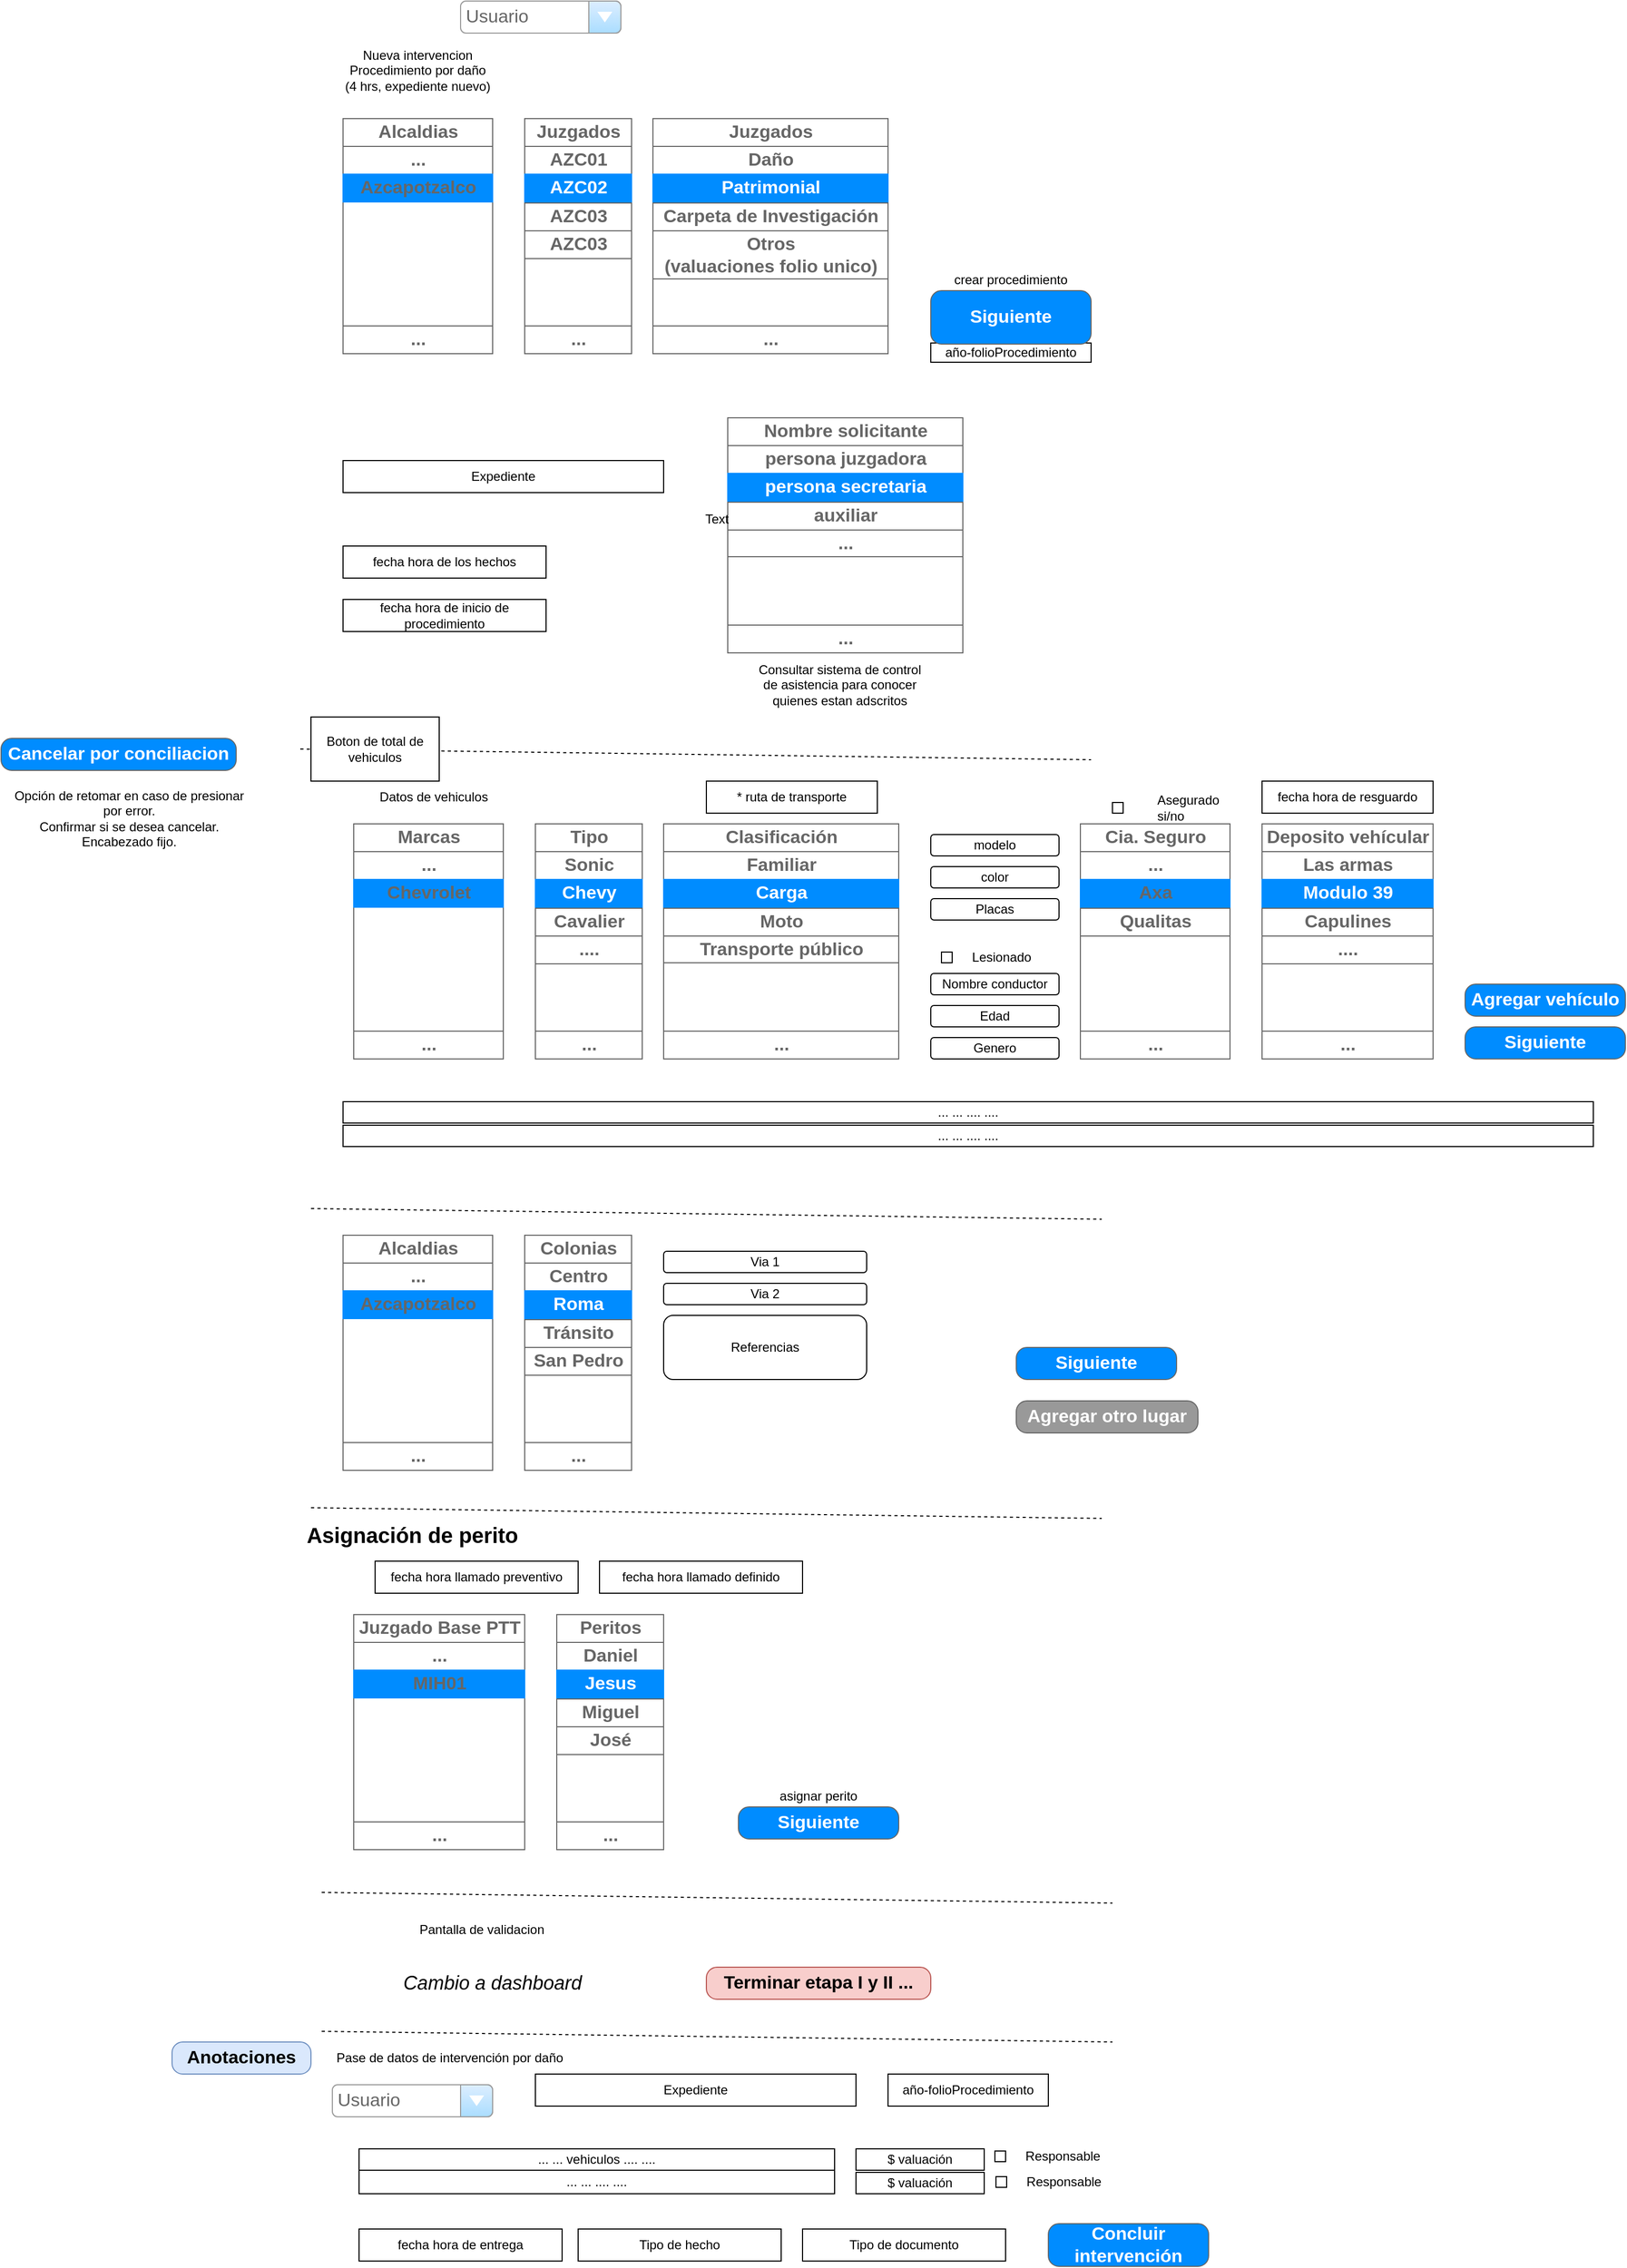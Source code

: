 <mxfile version="20.3.0" type="device"><diagram name="Daño 4hrs" id="03018318-947c-dd8e-b7a3-06fadd420f32"><mxGraphModel dx="1893" dy="545" grid="1" gridSize="10" guides="1" tooltips="1" connect="1" arrows="1" fold="1" page="1" pageScale="1" pageWidth="1100" pageHeight="850" background="#ffffff" math="0" shadow="0"><root><mxCell id="0"/><mxCell id="1" parent="0"/><mxCell id="S8PIinIPF8XZtl0z-fbL-1" value="Nueva intervencion&lt;br&gt;Procedimiento por daño&lt;br&gt;(4 hrs, expediente nuevo)" style="text;html=1;strokeColor=none;fillColor=none;align=center;verticalAlign=middle;whiteSpace=wrap;rounded=0;" parent="1" vertex="1"><mxGeometry x="40" y="40" width="180" height="70" as="geometry"/></mxCell><mxCell id="S8PIinIPF8XZtl0z-fbL-2" value="" style="strokeWidth=1;shadow=0;dashed=0;align=center;html=1;shape=mxgraph.mockup.containers.rrect;rSize=0;strokeColor=#666666;" parent="1" vertex="1"><mxGeometry x="60" y="120" width="140" height="220" as="geometry"/></mxCell><mxCell id="S8PIinIPF8XZtl0z-fbL-3" value="Alcaldias" style="strokeColor=inherit;fillColor=inherit;gradientColor=inherit;strokeWidth=1;shadow=0;dashed=0;align=center;html=1;shape=mxgraph.mockup.containers.rrect;rSize=0;fontSize=17;fontColor=#666666;fontStyle=1;resizeWidth=1;" parent="S8PIinIPF8XZtl0z-fbL-2" vertex="1"><mxGeometry width="140" height="26" relative="1" as="geometry"/></mxCell><mxCell id="S8PIinIPF8XZtl0z-fbL-4" value="..." style="strokeColor=inherit;fillColor=inherit;gradientColor=inherit;strokeWidth=1;shadow=0;dashed=0;align=center;html=1;shape=mxgraph.mockup.containers.rrect;rSize=0;fontSize=17;fontColor=#666666;fontStyle=1;resizeWidth=1;" parent="S8PIinIPF8XZtl0z-fbL-2" vertex="1"><mxGeometry width="140" height="26" relative="1" as="geometry"><mxPoint y="26" as="offset"/></mxGeometry></mxCell><mxCell id="S8PIinIPF8XZtl0z-fbL-5" value="&lt;span style=&quot;color: rgb(102, 102, 102);&quot;&gt;Azcapotzalco&lt;/span&gt;" style="strokeWidth=1;shadow=0;dashed=0;align=center;html=1;shape=mxgraph.mockup.containers.rrect;rSize=0;fontSize=17;fontColor=#ffffff;fontStyle=1;fillColor=#008cff;strokeColor=#008cff;resizeWidth=1;" parent="S8PIinIPF8XZtl0z-fbL-2" vertex="1"><mxGeometry width="140" height="26" relative="1" as="geometry"><mxPoint y="52" as="offset"/></mxGeometry></mxCell><mxCell id="S8PIinIPF8XZtl0z-fbL-6" value="..." style="strokeColor=inherit;fillColor=inherit;gradientColor=inherit;strokeWidth=1;shadow=0;dashed=0;align=center;html=1;shape=mxgraph.mockup.containers.rrect;rSize=0;fontSize=17;fontColor=#666666;fontStyle=1;resizeWidth=1;" parent="S8PIinIPF8XZtl0z-fbL-2" vertex="1"><mxGeometry y="1" width="140" height="26" relative="1" as="geometry"><mxPoint y="-26" as="offset"/></mxGeometry></mxCell><mxCell id="S8PIinIPF8XZtl0z-fbL-7" value="" style="strokeWidth=1;shadow=0;dashed=0;align=center;html=1;shape=mxgraph.mockup.containers.rrect;rSize=0;strokeColor=#666666;" parent="1" vertex="1"><mxGeometry x="230" y="120" width="100" height="220" as="geometry"/></mxCell><mxCell id="S8PIinIPF8XZtl0z-fbL-8" value="Juzgados" style="strokeColor=inherit;fillColor=inherit;gradientColor=inherit;strokeWidth=1;shadow=0;dashed=0;align=center;html=1;shape=mxgraph.mockup.containers.rrect;rSize=0;fontSize=17;fontColor=#666666;fontStyle=1;resizeWidth=1;" parent="S8PIinIPF8XZtl0z-fbL-7" vertex="1"><mxGeometry width="100" height="26" relative="1" as="geometry"/></mxCell><mxCell id="S8PIinIPF8XZtl0z-fbL-9" value="AZC01" style="strokeColor=inherit;fillColor=inherit;gradientColor=inherit;strokeWidth=1;shadow=0;dashed=0;align=center;html=1;shape=mxgraph.mockup.containers.rrect;rSize=0;fontSize=17;fontColor=#666666;fontStyle=1;resizeWidth=1;" parent="S8PIinIPF8XZtl0z-fbL-7" vertex="1"><mxGeometry width="100" height="26" relative="1" as="geometry"><mxPoint y="26" as="offset"/></mxGeometry></mxCell><mxCell id="S8PIinIPF8XZtl0z-fbL-10" value="AZC02" style="strokeWidth=1;shadow=0;dashed=0;align=center;html=1;shape=mxgraph.mockup.containers.rrect;rSize=0;fontSize=17;fontColor=#ffffff;fontStyle=1;fillColor=#008cff;strokeColor=#008cff;resizeWidth=1;" parent="S8PIinIPF8XZtl0z-fbL-7" vertex="1"><mxGeometry width="100" height="26" relative="1" as="geometry"><mxPoint y="52" as="offset"/></mxGeometry></mxCell><mxCell id="S8PIinIPF8XZtl0z-fbL-11" value="..." style="strokeColor=inherit;fillColor=inherit;gradientColor=inherit;strokeWidth=1;shadow=0;dashed=0;align=center;html=1;shape=mxgraph.mockup.containers.rrect;rSize=0;fontSize=17;fontColor=#666666;fontStyle=1;resizeWidth=1;" parent="S8PIinIPF8XZtl0z-fbL-7" vertex="1"><mxGeometry y="1" width="100" height="26" relative="1" as="geometry"><mxPoint y="-26" as="offset"/></mxGeometry></mxCell><mxCell id="S8PIinIPF8XZtl0z-fbL-12" value="AZC03" style="strokeColor=inherit;fillColor=inherit;gradientColor=inherit;strokeWidth=1;shadow=0;dashed=0;align=center;html=1;shape=mxgraph.mockup.containers.rrect;rSize=0;fontSize=17;fontColor=#666666;fontStyle=1;resizeWidth=1;" parent="S8PIinIPF8XZtl0z-fbL-7" vertex="1"><mxGeometry y="79" width="100" height="26" as="geometry"/></mxCell><mxCell id="S8PIinIPF8XZtl0z-fbL-13" value="AZC03" style="strokeColor=inherit;fillColor=inherit;gradientColor=inherit;strokeWidth=1;shadow=0;dashed=0;align=center;html=1;shape=mxgraph.mockup.containers.rrect;rSize=0;fontSize=17;fontColor=#666666;fontStyle=1;resizeWidth=1;" parent="S8PIinIPF8XZtl0z-fbL-7" vertex="1"><mxGeometry y="105" width="100" height="26" as="geometry"/></mxCell><mxCell id="S8PIinIPF8XZtl0z-fbL-14" value="" style="strokeWidth=1;shadow=0;dashed=0;align=center;html=1;shape=mxgraph.mockup.containers.rrect;rSize=0;strokeColor=#666666;" parent="1" vertex="1"><mxGeometry x="350" y="120" width="220" height="220" as="geometry"/></mxCell><mxCell id="S8PIinIPF8XZtl0z-fbL-15" value="Juzgados" style="strokeColor=inherit;fillColor=inherit;gradientColor=inherit;strokeWidth=1;shadow=0;dashed=0;align=center;html=1;shape=mxgraph.mockup.containers.rrect;rSize=0;fontSize=17;fontColor=#666666;fontStyle=1;resizeWidth=1;" parent="S8PIinIPF8XZtl0z-fbL-14" vertex="1"><mxGeometry width="220.0" height="26" relative="1" as="geometry"/></mxCell><mxCell id="S8PIinIPF8XZtl0z-fbL-16" value="Daño" style="strokeColor=inherit;fillColor=inherit;gradientColor=inherit;strokeWidth=1;shadow=0;dashed=0;align=center;html=1;shape=mxgraph.mockup.containers.rrect;rSize=0;fontSize=17;fontColor=#666666;fontStyle=1;resizeWidth=1;" parent="S8PIinIPF8XZtl0z-fbL-14" vertex="1"><mxGeometry width="220.0" height="26" relative="1" as="geometry"><mxPoint y="26" as="offset"/></mxGeometry></mxCell><mxCell id="S8PIinIPF8XZtl0z-fbL-17" value="Patrimonial" style="strokeWidth=1;shadow=0;dashed=0;align=center;html=1;shape=mxgraph.mockup.containers.rrect;rSize=0;fontSize=17;fontColor=#ffffff;fontStyle=1;fillColor=#008cff;strokeColor=#008cff;resizeWidth=1;" parent="S8PIinIPF8XZtl0z-fbL-14" vertex="1"><mxGeometry width="220.0" height="26" relative="1" as="geometry"><mxPoint y="52" as="offset"/></mxGeometry></mxCell><mxCell id="S8PIinIPF8XZtl0z-fbL-18" value="..." style="strokeColor=inherit;fillColor=inherit;gradientColor=inherit;strokeWidth=1;shadow=0;dashed=0;align=center;html=1;shape=mxgraph.mockup.containers.rrect;rSize=0;fontSize=17;fontColor=#666666;fontStyle=1;resizeWidth=1;" parent="S8PIinIPF8XZtl0z-fbL-14" vertex="1"><mxGeometry y="1" width="220.0" height="26" relative="1" as="geometry"><mxPoint y="-26" as="offset"/></mxGeometry></mxCell><mxCell id="S8PIinIPF8XZtl0z-fbL-19" value="Carpeta de Investigación" style="strokeColor=inherit;fillColor=inherit;gradientColor=inherit;strokeWidth=1;shadow=0;dashed=0;align=center;html=1;shape=mxgraph.mockup.containers.rrect;rSize=0;fontSize=17;fontColor=#666666;fontStyle=1;resizeWidth=1;" parent="S8PIinIPF8XZtl0z-fbL-14" vertex="1"><mxGeometry y="79" width="220.0" height="26" as="geometry"/></mxCell><mxCell id="S8PIinIPF8XZtl0z-fbL-20" value="Otros &lt;br&gt;(valuaciones folio unico)" style="strokeColor=inherit;fillColor=inherit;gradientColor=inherit;strokeWidth=1;shadow=0;dashed=0;align=center;html=1;shape=mxgraph.mockup.containers.rrect;rSize=0;fontSize=17;fontColor=#666666;fontStyle=1;resizeWidth=1;" parent="S8PIinIPF8XZtl0z-fbL-14" vertex="1"><mxGeometry y="105" width="220" height="45" as="geometry"/></mxCell><mxCell id="S8PIinIPF8XZtl0z-fbL-23" value="Usuario" style="strokeWidth=1;shadow=0;dashed=0;align=center;html=1;shape=mxgraph.mockup.forms.comboBox;strokeColor=#999999;fillColor=#ddeeff;align=left;fillColor2=#aaddff;mainText=;fontColor=#666666;fontSize=17;spacingLeft=3;" parent="1" vertex="1"><mxGeometry x="170" y="10" width="150" height="30" as="geometry"/></mxCell><mxCell id="S8PIinIPF8XZtl0z-fbL-25" value="año-folioProcedimiento" style="rounded=0;whiteSpace=wrap;html=1;" parent="1" vertex="1"><mxGeometry x="610" y="330" width="150" height="18" as="geometry"/></mxCell><mxCell id="S8PIinIPF8XZtl0z-fbL-26" value="Expediente" style="rounded=0;whiteSpace=wrap;html=1;" parent="1" vertex="1"><mxGeometry x="60" y="440" width="300" height="30" as="geometry"/></mxCell><mxCell id="S8PIinIPF8XZtl0z-fbL-28" value="" style="strokeWidth=1;shadow=0;dashed=0;align=center;html=1;shape=mxgraph.mockup.containers.rrect;rSize=0;strokeColor=#666666;" parent="1" vertex="1"><mxGeometry x="420" y="400" width="220" height="220" as="geometry"/></mxCell><mxCell id="S8PIinIPF8XZtl0z-fbL-29" value="Nombre solicitante" style="strokeColor=inherit;fillColor=inherit;gradientColor=inherit;strokeWidth=1;shadow=0;dashed=0;align=center;html=1;shape=mxgraph.mockup.containers.rrect;rSize=0;fontSize=17;fontColor=#666666;fontStyle=1;resizeWidth=1;" parent="S8PIinIPF8XZtl0z-fbL-28" vertex="1"><mxGeometry width="220.0" height="26" relative="1" as="geometry"/></mxCell><mxCell id="S8PIinIPF8XZtl0z-fbL-30" value="persona juzgadora" style="strokeColor=inherit;fillColor=inherit;gradientColor=inherit;strokeWidth=1;shadow=0;dashed=0;align=center;html=1;shape=mxgraph.mockup.containers.rrect;rSize=0;fontSize=17;fontColor=#666666;fontStyle=1;resizeWidth=1;" parent="S8PIinIPF8XZtl0z-fbL-28" vertex="1"><mxGeometry width="220.0" height="26" relative="1" as="geometry"><mxPoint y="26" as="offset"/></mxGeometry></mxCell><mxCell id="S8PIinIPF8XZtl0z-fbL-31" value="persona secretaria" style="strokeWidth=1;shadow=0;dashed=0;align=center;html=1;shape=mxgraph.mockup.containers.rrect;rSize=0;fontSize=17;fontColor=#ffffff;fontStyle=1;fillColor=#008cff;strokeColor=#008cff;resizeWidth=1;" parent="S8PIinIPF8XZtl0z-fbL-28" vertex="1"><mxGeometry width="220.0" height="26" relative="1" as="geometry"><mxPoint y="52" as="offset"/></mxGeometry></mxCell><mxCell id="S8PIinIPF8XZtl0z-fbL-32" value="..." style="strokeColor=inherit;fillColor=inherit;gradientColor=inherit;strokeWidth=1;shadow=0;dashed=0;align=center;html=1;shape=mxgraph.mockup.containers.rrect;rSize=0;fontSize=17;fontColor=#666666;fontStyle=1;resizeWidth=1;" parent="S8PIinIPF8XZtl0z-fbL-28" vertex="1"><mxGeometry y="1" width="220.0" height="26" relative="1" as="geometry"><mxPoint y="-26" as="offset"/></mxGeometry></mxCell><mxCell id="S8PIinIPF8XZtl0z-fbL-33" value="auxiliar" style="strokeColor=inherit;fillColor=inherit;gradientColor=inherit;strokeWidth=1;shadow=0;dashed=0;align=center;html=1;shape=mxgraph.mockup.containers.rrect;rSize=0;fontSize=17;fontColor=#666666;fontStyle=1;resizeWidth=1;" parent="S8PIinIPF8XZtl0z-fbL-28" vertex="1"><mxGeometry y="79" width="220.0" height="26" as="geometry"/></mxCell><mxCell id="S8PIinIPF8XZtl0z-fbL-34" value="..." style="strokeColor=inherit;fillColor=inherit;gradientColor=inherit;strokeWidth=1;shadow=0;dashed=0;align=center;html=1;shape=mxgraph.mockup.containers.rrect;rSize=0;fontSize=17;fontColor=#666666;fontStyle=1;resizeWidth=1;" parent="S8PIinIPF8XZtl0z-fbL-28" vertex="1"><mxGeometry y="105" width="220" height="25" as="geometry"/></mxCell><mxCell id="S8PIinIPF8XZtl0z-fbL-35" value="Consultar sistema de control de asistencia para conocer quienes estan adscritos" style="text;html=1;strokeColor=none;fillColor=none;align=center;verticalAlign=middle;whiteSpace=wrap;rounded=0;" parent="1" vertex="1"><mxGeometry x="440" y="630" width="170" height="40" as="geometry"/></mxCell><mxCell id="S8PIinIPF8XZtl0z-fbL-36" value="fecha hora de los hechos" style="rounded=0;whiteSpace=wrap;html=1;" parent="1" vertex="1"><mxGeometry x="60" y="520" width="190" height="30" as="geometry"/></mxCell><mxCell id="S8PIinIPF8XZtl0z-fbL-37" value="fecha hora de inicio de procedimiento" style="rounded=0;whiteSpace=wrap;html=1;" parent="1" vertex="1"><mxGeometry x="60" y="570" width="190" height="30" as="geometry"/></mxCell><mxCell id="S8PIinIPF8XZtl0z-fbL-38" value="" style="endArrow=none;dashed=1;html=1;rounded=0;" parent="1" edge="1"><mxGeometry width="50" height="50" relative="1" as="geometry"><mxPoint x="20" y="710" as="sourcePoint"/><mxPoint x="760" y="720" as="targetPoint"/></mxGeometry></mxCell><mxCell id="S8PIinIPF8XZtl0z-fbL-39" value="Text" style="text;html=1;strokeColor=none;fillColor=none;align=center;verticalAlign=middle;whiteSpace=wrap;rounded=0;" parent="1" vertex="1"><mxGeometry x="380" y="480" width="60" height="30" as="geometry"/></mxCell><mxCell id="S8PIinIPF8XZtl0z-fbL-40" value="crear procedimiento" style="text;html=1;strokeColor=none;fillColor=none;align=center;verticalAlign=middle;whiteSpace=wrap;rounded=0;" parent="1" vertex="1"><mxGeometry x="610" y="260" width="150" height="21" as="geometry"/></mxCell><mxCell id="S8PIinIPF8XZtl0z-fbL-41" value="Datos de vehiculos" style="text;html=1;strokeColor=none;fillColor=none;align=center;verticalAlign=middle;whiteSpace=wrap;rounded=0;" parent="1" vertex="1"><mxGeometry x="40" y="740" width="210" height="30" as="geometry"/></mxCell><mxCell id="S8PIinIPF8XZtl0z-fbL-42" value="" style="strokeWidth=1;shadow=0;dashed=0;align=center;html=1;shape=mxgraph.mockup.containers.rrect;rSize=0;strokeColor=#666666;" parent="1" vertex="1"><mxGeometry x="70" y="780" width="140" height="220" as="geometry"/></mxCell><mxCell id="S8PIinIPF8XZtl0z-fbL-43" value="Marcas" style="strokeColor=inherit;fillColor=inherit;gradientColor=inherit;strokeWidth=1;shadow=0;dashed=0;align=center;html=1;shape=mxgraph.mockup.containers.rrect;rSize=0;fontSize=17;fontColor=#666666;fontStyle=1;resizeWidth=1;" parent="S8PIinIPF8XZtl0z-fbL-42" vertex="1"><mxGeometry width="140" height="26" relative="1" as="geometry"/></mxCell><mxCell id="S8PIinIPF8XZtl0z-fbL-44" value="..." style="strokeColor=inherit;fillColor=inherit;gradientColor=inherit;strokeWidth=1;shadow=0;dashed=0;align=center;html=1;shape=mxgraph.mockup.containers.rrect;rSize=0;fontSize=17;fontColor=#666666;fontStyle=1;resizeWidth=1;" parent="S8PIinIPF8XZtl0z-fbL-42" vertex="1"><mxGeometry width="140" height="26" relative="1" as="geometry"><mxPoint y="26" as="offset"/></mxGeometry></mxCell><mxCell id="S8PIinIPF8XZtl0z-fbL-45" value="&lt;span style=&quot;color: rgb(102, 102, 102);&quot;&gt;Chevrolet&lt;/span&gt;" style="strokeWidth=1;shadow=0;dashed=0;align=center;html=1;shape=mxgraph.mockup.containers.rrect;rSize=0;fontSize=17;fontColor=#ffffff;fontStyle=1;fillColor=#008cff;strokeColor=#008cff;resizeWidth=1;" parent="S8PIinIPF8XZtl0z-fbL-42" vertex="1"><mxGeometry width="140" height="26" relative="1" as="geometry"><mxPoint y="52" as="offset"/></mxGeometry></mxCell><mxCell id="S8PIinIPF8XZtl0z-fbL-46" value="..." style="strokeColor=inherit;fillColor=inherit;gradientColor=inherit;strokeWidth=1;shadow=0;dashed=0;align=center;html=1;shape=mxgraph.mockup.containers.rrect;rSize=0;fontSize=17;fontColor=#666666;fontStyle=1;resizeWidth=1;" parent="S8PIinIPF8XZtl0z-fbL-42" vertex="1"><mxGeometry y="1" width="140" height="26" relative="1" as="geometry"><mxPoint y="-26" as="offset"/></mxGeometry></mxCell><mxCell id="S8PIinIPF8XZtl0z-fbL-47" value="" style="strokeWidth=1;shadow=0;dashed=0;align=center;html=1;shape=mxgraph.mockup.containers.rrect;rSize=0;strokeColor=#666666;" parent="1" vertex="1"><mxGeometry x="240" y="780" width="100" height="220" as="geometry"/></mxCell><mxCell id="S8PIinIPF8XZtl0z-fbL-48" value="Tipo" style="strokeColor=inherit;fillColor=inherit;gradientColor=inherit;strokeWidth=1;shadow=0;dashed=0;align=center;html=1;shape=mxgraph.mockup.containers.rrect;rSize=0;fontSize=17;fontColor=#666666;fontStyle=1;resizeWidth=1;" parent="S8PIinIPF8XZtl0z-fbL-47" vertex="1"><mxGeometry width="100" height="26" relative="1" as="geometry"/></mxCell><mxCell id="S8PIinIPF8XZtl0z-fbL-49" value="Sonic" style="strokeColor=inherit;fillColor=inherit;gradientColor=inherit;strokeWidth=1;shadow=0;dashed=0;align=center;html=1;shape=mxgraph.mockup.containers.rrect;rSize=0;fontSize=17;fontColor=#666666;fontStyle=1;resizeWidth=1;" parent="S8PIinIPF8XZtl0z-fbL-47" vertex="1"><mxGeometry width="100" height="26" relative="1" as="geometry"><mxPoint y="26" as="offset"/></mxGeometry></mxCell><mxCell id="S8PIinIPF8XZtl0z-fbL-50" value="Chevy" style="strokeWidth=1;shadow=0;dashed=0;align=center;html=1;shape=mxgraph.mockup.containers.rrect;rSize=0;fontSize=17;fontColor=#ffffff;fontStyle=1;fillColor=#008cff;strokeColor=#008cff;resizeWidth=1;" parent="S8PIinIPF8XZtl0z-fbL-47" vertex="1"><mxGeometry width="100" height="26" relative="1" as="geometry"><mxPoint y="52" as="offset"/></mxGeometry></mxCell><mxCell id="S8PIinIPF8XZtl0z-fbL-51" value="..." style="strokeColor=inherit;fillColor=inherit;gradientColor=inherit;strokeWidth=1;shadow=0;dashed=0;align=center;html=1;shape=mxgraph.mockup.containers.rrect;rSize=0;fontSize=17;fontColor=#666666;fontStyle=1;resizeWidth=1;" parent="S8PIinIPF8XZtl0z-fbL-47" vertex="1"><mxGeometry y="1" width="100" height="26" relative="1" as="geometry"><mxPoint y="-26" as="offset"/></mxGeometry></mxCell><mxCell id="S8PIinIPF8XZtl0z-fbL-52" value="Cavalier" style="strokeColor=inherit;fillColor=inherit;gradientColor=inherit;strokeWidth=1;shadow=0;dashed=0;align=center;html=1;shape=mxgraph.mockup.containers.rrect;rSize=0;fontSize=17;fontColor=#666666;fontStyle=1;resizeWidth=1;" parent="S8PIinIPF8XZtl0z-fbL-47" vertex="1"><mxGeometry y="79" width="100" height="26" as="geometry"/></mxCell><mxCell id="S8PIinIPF8XZtl0z-fbL-53" value="...." style="strokeColor=inherit;fillColor=inherit;gradientColor=inherit;strokeWidth=1;shadow=0;dashed=0;align=center;html=1;shape=mxgraph.mockup.containers.rrect;rSize=0;fontSize=17;fontColor=#666666;fontStyle=1;resizeWidth=1;" parent="S8PIinIPF8XZtl0z-fbL-47" vertex="1"><mxGeometry y="105" width="100" height="26" as="geometry"/></mxCell><mxCell id="S8PIinIPF8XZtl0z-fbL-54" value="" style="strokeWidth=1;shadow=0;dashed=0;align=center;html=1;shape=mxgraph.mockup.containers.rrect;rSize=0;strokeColor=#666666;" parent="1" vertex="1"><mxGeometry x="360" y="780" width="220" height="220" as="geometry"/></mxCell><mxCell id="S8PIinIPF8XZtl0z-fbL-55" value="Clasificación" style="strokeColor=inherit;fillColor=inherit;gradientColor=inherit;strokeWidth=1;shadow=0;dashed=0;align=center;html=1;shape=mxgraph.mockup.containers.rrect;rSize=0;fontSize=17;fontColor=#666666;fontStyle=1;resizeWidth=1;" parent="S8PIinIPF8XZtl0z-fbL-54" vertex="1"><mxGeometry width="220.0" height="26" relative="1" as="geometry"/></mxCell><mxCell id="S8PIinIPF8XZtl0z-fbL-56" value="Familiar" style="strokeColor=inherit;fillColor=inherit;gradientColor=inherit;strokeWidth=1;shadow=0;dashed=0;align=center;html=1;shape=mxgraph.mockup.containers.rrect;rSize=0;fontSize=17;fontColor=#666666;fontStyle=1;resizeWidth=1;" parent="S8PIinIPF8XZtl0z-fbL-54" vertex="1"><mxGeometry width="220.0" height="26" relative="1" as="geometry"><mxPoint y="26" as="offset"/></mxGeometry></mxCell><mxCell id="S8PIinIPF8XZtl0z-fbL-57" value="Carga" style="strokeWidth=1;shadow=0;dashed=0;align=center;html=1;shape=mxgraph.mockup.containers.rrect;rSize=0;fontSize=17;fontColor=#ffffff;fontStyle=1;fillColor=#008cff;strokeColor=#008cff;resizeWidth=1;" parent="S8PIinIPF8XZtl0z-fbL-54" vertex="1"><mxGeometry width="220.0" height="26" relative="1" as="geometry"><mxPoint y="52" as="offset"/></mxGeometry></mxCell><mxCell id="S8PIinIPF8XZtl0z-fbL-58" value="..." style="strokeColor=inherit;fillColor=inherit;gradientColor=inherit;strokeWidth=1;shadow=0;dashed=0;align=center;html=1;shape=mxgraph.mockup.containers.rrect;rSize=0;fontSize=17;fontColor=#666666;fontStyle=1;resizeWidth=1;" parent="S8PIinIPF8XZtl0z-fbL-54" vertex="1"><mxGeometry y="1" width="220.0" height="26" relative="1" as="geometry"><mxPoint y="-26" as="offset"/></mxGeometry></mxCell><mxCell id="S8PIinIPF8XZtl0z-fbL-59" value="Moto" style="strokeColor=inherit;fillColor=inherit;gradientColor=inherit;strokeWidth=1;shadow=0;dashed=0;align=center;html=1;shape=mxgraph.mockup.containers.rrect;rSize=0;fontSize=17;fontColor=#666666;fontStyle=1;resizeWidth=1;" parent="S8PIinIPF8XZtl0z-fbL-54" vertex="1"><mxGeometry y="79" width="220.0" height="26" as="geometry"/></mxCell><mxCell id="S8PIinIPF8XZtl0z-fbL-60" value="Transporte público" style="strokeColor=inherit;fillColor=inherit;gradientColor=inherit;strokeWidth=1;shadow=0;dashed=0;align=center;html=1;shape=mxgraph.mockup.containers.rrect;rSize=0;fontSize=17;fontColor=#666666;fontStyle=1;resizeWidth=1;" parent="S8PIinIPF8XZtl0z-fbL-54" vertex="1"><mxGeometry y="105" width="220" height="25" as="geometry"/></mxCell><mxCell id="S8PIinIPF8XZtl0z-fbL-61" value="... ... .... ...." style="rounded=0;whiteSpace=wrap;html=1;" parent="1" vertex="1"><mxGeometry x="60" y="1040" width="1170" height="20" as="geometry"/></mxCell><mxCell id="S8PIinIPF8XZtl0z-fbL-62" value="... ... .... ...." style="rounded=0;whiteSpace=wrap;html=1;" parent="1" vertex="1"><mxGeometry x="60" y="1062" width="1170" height="20" as="geometry"/></mxCell><mxCell id="S8PIinIPF8XZtl0z-fbL-63" value="Siguiente" style="strokeWidth=1;shadow=0;dashed=0;align=center;html=1;shape=mxgraph.mockup.buttons.button;strokeColor=#666666;fontColor=#ffffff;mainText=;buttonStyle=round;fontSize=17;fontStyle=1;fillColor=#008cff;whiteSpace=wrap;" parent="1" vertex="1"><mxGeometry x="610" y="281" width="150" height="50" as="geometry"/></mxCell><mxCell id="S8PIinIPF8XZtl0z-fbL-64" value="Siguiente" style="strokeWidth=1;shadow=0;dashed=0;align=center;html=1;shape=mxgraph.mockup.buttons.button;strokeColor=#666666;fontColor=#ffffff;mainText=;buttonStyle=round;fontSize=17;fontStyle=1;fillColor=#008cff;whiteSpace=wrap;" parent="1" vertex="1"><mxGeometry x="1110" y="970" width="150" height="30" as="geometry"/></mxCell><mxCell id="S8PIinIPF8XZtl0z-fbL-66" value="Boton de total de vehiculos" style="rounded=0;whiteSpace=wrap;html=1;" parent="1" vertex="1"><mxGeometry x="30" y="680" width="120" height="60" as="geometry"/></mxCell><mxCell id="S8PIinIPF8XZtl0z-fbL-67" value="Agregar vehículo" style="strokeWidth=1;shadow=0;dashed=0;align=center;html=1;shape=mxgraph.mockup.buttons.button;strokeColor=#666666;fontColor=#ffffff;mainText=;buttonStyle=round;fontSize=17;fontStyle=1;fillColor=#008cff;whiteSpace=wrap;" parent="1" vertex="1"><mxGeometry x="1110" y="930" width="150" height="30" as="geometry"/></mxCell><mxCell id="S8PIinIPF8XZtl0z-fbL-68" value="modelo" style="rounded=1;whiteSpace=wrap;html=1;" parent="1" vertex="1"><mxGeometry x="610" y="790" width="120" height="20" as="geometry"/></mxCell><mxCell id="S8PIinIPF8XZtl0z-fbL-69" value="color" style="rounded=1;whiteSpace=wrap;html=1;" parent="1" vertex="1"><mxGeometry x="610" y="820" width="120" height="20" as="geometry"/></mxCell><mxCell id="S8PIinIPF8XZtl0z-fbL-70" value="Placas" style="rounded=1;whiteSpace=wrap;html=1;" parent="1" vertex="1"><mxGeometry x="610" y="850" width="120" height="20" as="geometry"/></mxCell><mxCell id="S8PIinIPF8XZtl0z-fbL-71" value="Nombre conductor" style="rounded=1;whiteSpace=wrap;html=1;" parent="1" vertex="1"><mxGeometry x="610" y="920" width="120" height="20" as="geometry"/></mxCell><mxCell id="S8PIinIPF8XZtl0z-fbL-72" value="Edad" style="rounded=1;whiteSpace=wrap;html=1;" parent="1" vertex="1"><mxGeometry x="610" y="950" width="120" height="20" as="geometry"/></mxCell><mxCell id="S8PIinIPF8XZtl0z-fbL-73" value="Genero" style="rounded=1;whiteSpace=wrap;html=1;" parent="1" vertex="1"><mxGeometry x="610" y="980" width="120" height="20" as="geometry"/></mxCell><mxCell id="S8PIinIPF8XZtl0z-fbL-74" value="" style="strokeWidth=1;shadow=0;dashed=0;align=center;html=1;shape=mxgraph.mockup.containers.rrect;rSize=0;strokeColor=#666666;" parent="1" vertex="1"><mxGeometry x="750" y="780" width="140" height="220" as="geometry"/></mxCell><mxCell id="S8PIinIPF8XZtl0z-fbL-75" value="Cia. Seguro" style="strokeColor=inherit;fillColor=inherit;gradientColor=inherit;strokeWidth=1;shadow=0;dashed=0;align=center;html=1;shape=mxgraph.mockup.containers.rrect;rSize=0;fontSize=17;fontColor=#666666;fontStyle=1;resizeWidth=1;" parent="S8PIinIPF8XZtl0z-fbL-74" vertex="1"><mxGeometry width="140" height="26" relative="1" as="geometry"/></mxCell><mxCell id="S8PIinIPF8XZtl0z-fbL-76" value="..." style="strokeColor=inherit;fillColor=inherit;gradientColor=inherit;strokeWidth=1;shadow=0;dashed=0;align=center;html=1;shape=mxgraph.mockup.containers.rrect;rSize=0;fontSize=17;fontColor=#666666;fontStyle=1;resizeWidth=1;" parent="S8PIinIPF8XZtl0z-fbL-74" vertex="1"><mxGeometry width="140" height="26" relative="1" as="geometry"><mxPoint y="26" as="offset"/></mxGeometry></mxCell><mxCell id="S8PIinIPF8XZtl0z-fbL-77" value="&lt;span style=&quot;color: rgb(102, 102, 102);&quot;&gt;Axa&lt;/span&gt;" style="strokeWidth=1;shadow=0;dashed=0;align=center;html=1;shape=mxgraph.mockup.containers.rrect;rSize=0;fontSize=17;fontColor=#ffffff;fontStyle=1;fillColor=#008cff;strokeColor=#008cff;resizeWidth=1;" parent="S8PIinIPF8XZtl0z-fbL-74" vertex="1"><mxGeometry width="140" height="26" relative="1" as="geometry"><mxPoint y="52" as="offset"/></mxGeometry></mxCell><mxCell id="S8PIinIPF8XZtl0z-fbL-78" value="..." style="strokeColor=inherit;fillColor=inherit;gradientColor=inherit;strokeWidth=1;shadow=0;dashed=0;align=center;html=1;shape=mxgraph.mockup.containers.rrect;rSize=0;fontSize=17;fontColor=#666666;fontStyle=1;resizeWidth=1;" parent="S8PIinIPF8XZtl0z-fbL-74" vertex="1"><mxGeometry y="1" width="140" height="26" relative="1" as="geometry"><mxPoint y="-26" as="offset"/></mxGeometry></mxCell><mxCell id="S8PIinIPF8XZtl0z-fbL-86" value="Qualitas" style="strokeColor=inherit;fillColor=inherit;gradientColor=inherit;strokeWidth=1;shadow=0;dashed=0;align=center;html=1;shape=mxgraph.mockup.containers.rrect;rSize=0;fontSize=17;fontColor=#666666;fontStyle=1;resizeWidth=1;" parent="S8PIinIPF8XZtl0z-fbL-74" vertex="1"><mxGeometry y="79" width="140" height="26" as="geometry"/></mxCell><mxCell id="S8PIinIPF8XZtl0z-fbL-79" value="" style="strokeWidth=1;shadow=0;dashed=0;align=center;html=1;shape=mxgraph.mockup.containers.rrect;rSize=0;strokeColor=#666666;" parent="1" vertex="1"><mxGeometry x="920" y="780" width="160" height="220" as="geometry"/></mxCell><mxCell id="S8PIinIPF8XZtl0z-fbL-80" value="Deposito vehícular" style="strokeColor=inherit;fillColor=inherit;gradientColor=inherit;strokeWidth=1;shadow=0;dashed=0;align=center;html=1;shape=mxgraph.mockup.containers.rrect;rSize=0;fontSize=17;fontColor=#666666;fontStyle=1;resizeWidth=1;" parent="S8PIinIPF8XZtl0z-fbL-79" vertex="1"><mxGeometry width="160" height="26" relative="1" as="geometry"/></mxCell><mxCell id="S8PIinIPF8XZtl0z-fbL-81" value="Las armas" style="strokeColor=inherit;fillColor=inherit;gradientColor=inherit;strokeWidth=1;shadow=0;dashed=0;align=center;html=1;shape=mxgraph.mockup.containers.rrect;rSize=0;fontSize=17;fontColor=#666666;fontStyle=1;resizeWidth=1;" parent="S8PIinIPF8XZtl0z-fbL-79" vertex="1"><mxGeometry width="160" height="26" relative="1" as="geometry"><mxPoint y="26" as="offset"/></mxGeometry></mxCell><mxCell id="S8PIinIPF8XZtl0z-fbL-82" value="Modulo 39" style="strokeWidth=1;shadow=0;dashed=0;align=center;html=1;shape=mxgraph.mockup.containers.rrect;rSize=0;fontSize=17;fontColor=#ffffff;fontStyle=1;fillColor=#008cff;strokeColor=#008cff;resizeWidth=1;" parent="S8PIinIPF8XZtl0z-fbL-79" vertex="1"><mxGeometry width="160" height="26" relative="1" as="geometry"><mxPoint y="52" as="offset"/></mxGeometry></mxCell><mxCell id="S8PIinIPF8XZtl0z-fbL-83" value="..." style="strokeColor=inherit;fillColor=inherit;gradientColor=inherit;strokeWidth=1;shadow=0;dashed=0;align=center;html=1;shape=mxgraph.mockup.containers.rrect;rSize=0;fontSize=17;fontColor=#666666;fontStyle=1;resizeWidth=1;" parent="S8PIinIPF8XZtl0z-fbL-79" vertex="1"><mxGeometry y="1" width="160" height="26" relative="1" as="geometry"><mxPoint y="-26" as="offset"/></mxGeometry></mxCell><mxCell id="S8PIinIPF8XZtl0z-fbL-84" value="Capulines" style="strokeColor=inherit;fillColor=inherit;gradientColor=inherit;strokeWidth=1;shadow=0;dashed=0;align=center;html=1;shape=mxgraph.mockup.containers.rrect;rSize=0;fontSize=17;fontColor=#666666;fontStyle=1;resizeWidth=1;" parent="S8PIinIPF8XZtl0z-fbL-79" vertex="1"><mxGeometry y="79" width="160" height="26" as="geometry"/></mxCell><mxCell id="S8PIinIPF8XZtl0z-fbL-85" value="...." style="strokeColor=inherit;fillColor=inherit;gradientColor=inherit;strokeWidth=1;shadow=0;dashed=0;align=center;html=1;shape=mxgraph.mockup.containers.rrect;rSize=0;fontSize=17;fontColor=#666666;fontStyle=1;resizeWidth=1;" parent="S8PIinIPF8XZtl0z-fbL-79" vertex="1"><mxGeometry y="105" width="160" height="26" as="geometry"/></mxCell><mxCell id="S8PIinIPF8XZtl0z-fbL-87" value="fecha hora de resguardo" style="rounded=0;whiteSpace=wrap;html=1;" parent="1" vertex="1"><mxGeometry x="920" y="740" width="160" height="30" as="geometry"/></mxCell><mxCell id="S8PIinIPF8XZtl0z-fbL-88" value="* ruta de transporte" style="rounded=0;whiteSpace=wrap;html=1;" parent="1" vertex="1"><mxGeometry x="400" y="740" width="160" height="30" as="geometry"/></mxCell><mxCell id="S8PIinIPF8XZtl0z-fbL-89" value="&lt;span style=&quot;white-space: pre;&quot;&gt;&#9;&lt;/span&gt;Lesionado" style="whiteSpace=wrap;html=1;aspect=fixed;align=left;" parent="1" vertex="1"><mxGeometry x="620" y="900" width="10" height="10" as="geometry"/></mxCell><mxCell id="S8PIinIPF8XZtl0z-fbL-90" value="" style="endArrow=none;dashed=1;html=1;rounded=0;" parent="1" edge="1"><mxGeometry width="50" height="50" relative="1" as="geometry"><mxPoint x="30" y="1140" as="sourcePoint"/><mxPoint x="770" y="1150" as="targetPoint"/></mxGeometry></mxCell><mxCell id="S8PIinIPF8XZtl0z-fbL-93" value="&lt;blockquote style=&quot;margin: 0 0 0 40px; border: none; padding: 0px;&quot;&gt;Asegurado si/no&lt;/blockquote&gt;" style="whiteSpace=wrap;html=1;aspect=fixed;align=left;" parent="1" vertex="1"><mxGeometry x="780" y="760" width="10" height="10" as="geometry"/></mxCell><mxCell id="S8PIinIPF8XZtl0z-fbL-95" value="" style="strokeWidth=1;shadow=0;dashed=0;align=center;html=1;shape=mxgraph.mockup.containers.rrect;rSize=0;strokeColor=#666666;" parent="1" vertex="1"><mxGeometry x="60" y="1165" width="140" height="220" as="geometry"/></mxCell><mxCell id="S8PIinIPF8XZtl0z-fbL-96" value="Alcaldias" style="strokeColor=inherit;fillColor=inherit;gradientColor=inherit;strokeWidth=1;shadow=0;dashed=0;align=center;html=1;shape=mxgraph.mockup.containers.rrect;rSize=0;fontSize=17;fontColor=#666666;fontStyle=1;resizeWidth=1;" parent="S8PIinIPF8XZtl0z-fbL-95" vertex="1"><mxGeometry width="140" height="26" relative="1" as="geometry"/></mxCell><mxCell id="S8PIinIPF8XZtl0z-fbL-97" value="..." style="strokeColor=inherit;fillColor=inherit;gradientColor=inherit;strokeWidth=1;shadow=0;dashed=0;align=center;html=1;shape=mxgraph.mockup.containers.rrect;rSize=0;fontSize=17;fontColor=#666666;fontStyle=1;resizeWidth=1;" parent="S8PIinIPF8XZtl0z-fbL-95" vertex="1"><mxGeometry width="140" height="26" relative="1" as="geometry"><mxPoint y="26" as="offset"/></mxGeometry></mxCell><mxCell id="S8PIinIPF8XZtl0z-fbL-98" value="&lt;span style=&quot;color: rgb(102, 102, 102);&quot;&gt;Azcapotzalco&lt;/span&gt;" style="strokeWidth=1;shadow=0;dashed=0;align=center;html=1;shape=mxgraph.mockup.containers.rrect;rSize=0;fontSize=17;fontColor=#ffffff;fontStyle=1;fillColor=#008cff;strokeColor=#008cff;resizeWidth=1;" parent="S8PIinIPF8XZtl0z-fbL-95" vertex="1"><mxGeometry width="140" height="26" relative="1" as="geometry"><mxPoint y="52" as="offset"/></mxGeometry></mxCell><mxCell id="S8PIinIPF8XZtl0z-fbL-99" value="..." style="strokeColor=inherit;fillColor=inherit;gradientColor=inherit;strokeWidth=1;shadow=0;dashed=0;align=center;html=1;shape=mxgraph.mockup.containers.rrect;rSize=0;fontSize=17;fontColor=#666666;fontStyle=1;resizeWidth=1;" parent="S8PIinIPF8XZtl0z-fbL-95" vertex="1"><mxGeometry y="1" width="140" height="26" relative="1" as="geometry"><mxPoint y="-26" as="offset"/></mxGeometry></mxCell><mxCell id="S8PIinIPF8XZtl0z-fbL-100" value="" style="strokeWidth=1;shadow=0;dashed=0;align=center;html=1;shape=mxgraph.mockup.containers.rrect;rSize=0;strokeColor=#666666;" parent="1" vertex="1"><mxGeometry x="230" y="1165" width="100" height="220" as="geometry"/></mxCell><mxCell id="S8PIinIPF8XZtl0z-fbL-101" value="Colonias" style="strokeColor=inherit;fillColor=inherit;gradientColor=inherit;strokeWidth=1;shadow=0;dashed=0;align=center;html=1;shape=mxgraph.mockup.containers.rrect;rSize=0;fontSize=17;fontColor=#666666;fontStyle=1;resizeWidth=1;" parent="S8PIinIPF8XZtl0z-fbL-100" vertex="1"><mxGeometry width="100" height="26" relative="1" as="geometry"/></mxCell><mxCell id="S8PIinIPF8XZtl0z-fbL-102" value="Centro" style="strokeColor=inherit;fillColor=inherit;gradientColor=inherit;strokeWidth=1;shadow=0;dashed=0;align=center;html=1;shape=mxgraph.mockup.containers.rrect;rSize=0;fontSize=17;fontColor=#666666;fontStyle=1;resizeWidth=1;" parent="S8PIinIPF8XZtl0z-fbL-100" vertex="1"><mxGeometry width="100" height="26" relative="1" as="geometry"><mxPoint y="26" as="offset"/></mxGeometry></mxCell><mxCell id="S8PIinIPF8XZtl0z-fbL-103" value="Roma" style="strokeWidth=1;shadow=0;dashed=0;align=center;html=1;shape=mxgraph.mockup.containers.rrect;rSize=0;fontSize=17;fontColor=#ffffff;fontStyle=1;fillColor=#008cff;strokeColor=#008cff;resizeWidth=1;" parent="S8PIinIPF8XZtl0z-fbL-100" vertex="1"><mxGeometry width="100" height="26" relative="1" as="geometry"><mxPoint y="52" as="offset"/></mxGeometry></mxCell><mxCell id="S8PIinIPF8XZtl0z-fbL-104" value="..." style="strokeColor=inherit;fillColor=inherit;gradientColor=inherit;strokeWidth=1;shadow=0;dashed=0;align=center;html=1;shape=mxgraph.mockup.containers.rrect;rSize=0;fontSize=17;fontColor=#666666;fontStyle=1;resizeWidth=1;" parent="S8PIinIPF8XZtl0z-fbL-100" vertex="1"><mxGeometry y="1" width="100" height="26" relative="1" as="geometry"><mxPoint y="-26" as="offset"/></mxGeometry></mxCell><mxCell id="S8PIinIPF8XZtl0z-fbL-105" value="Tránsito" style="strokeColor=inherit;fillColor=inherit;gradientColor=inherit;strokeWidth=1;shadow=0;dashed=0;align=center;html=1;shape=mxgraph.mockup.containers.rrect;rSize=0;fontSize=17;fontColor=#666666;fontStyle=1;resizeWidth=1;" parent="S8PIinIPF8XZtl0z-fbL-100" vertex="1"><mxGeometry y="79" width="100" height="26" as="geometry"/></mxCell><mxCell id="S8PIinIPF8XZtl0z-fbL-106" value="San Pedro" style="strokeColor=inherit;fillColor=inherit;gradientColor=inherit;strokeWidth=1;shadow=0;dashed=0;align=center;html=1;shape=mxgraph.mockup.containers.rrect;rSize=0;fontSize=17;fontColor=#666666;fontStyle=1;resizeWidth=1;" parent="S8PIinIPF8XZtl0z-fbL-100" vertex="1"><mxGeometry y="105" width="100" height="26" as="geometry"/></mxCell><mxCell id="S8PIinIPF8XZtl0z-fbL-107" value="Via 1" style="rounded=1;whiteSpace=wrap;html=1;" parent="1" vertex="1"><mxGeometry x="360" y="1180" width="190" height="20" as="geometry"/></mxCell><mxCell id="S8PIinIPF8XZtl0z-fbL-108" value="Via 2" style="rounded=1;whiteSpace=wrap;html=1;" parent="1" vertex="1"><mxGeometry x="360" y="1210" width="190" height="20" as="geometry"/></mxCell><mxCell id="S8PIinIPF8XZtl0z-fbL-109" value="Referencias" style="rounded=1;whiteSpace=wrap;html=1;" parent="1" vertex="1"><mxGeometry x="360" y="1240" width="190" height="60" as="geometry"/></mxCell><mxCell id="S8PIinIPF8XZtl0z-fbL-110" value="Siguiente" style="strokeWidth=1;shadow=0;dashed=0;align=center;html=1;shape=mxgraph.mockup.buttons.button;strokeColor=#666666;fontColor=#ffffff;mainText=;buttonStyle=round;fontSize=17;fontStyle=1;fillColor=#008cff;whiteSpace=wrap;" parent="1" vertex="1"><mxGeometry x="690" y="1270" width="150" height="30" as="geometry"/></mxCell><mxCell id="S8PIinIPF8XZtl0z-fbL-111" value="Agregar otro lugar" style="strokeWidth=1;shadow=0;dashed=0;align=center;html=1;shape=mxgraph.mockup.buttons.button;strokeColor=#666666;fontColor=#ffffff;mainText=;buttonStyle=round;fontSize=17;fontStyle=1;fillColor=#999999;whiteSpace=wrap;" parent="1" vertex="1"><mxGeometry x="690" y="1320" width="170" height="30" as="geometry"/></mxCell><mxCell id="S8PIinIPF8XZtl0z-fbL-112" value="" style="endArrow=none;dashed=1;html=1;rounded=0;" parent="1" edge="1"><mxGeometry width="50" height="50" relative="1" as="geometry"><mxPoint x="30" y="1420" as="sourcePoint"/><mxPoint x="770" y="1430" as="targetPoint"/></mxGeometry></mxCell><mxCell id="S8PIinIPF8XZtl0z-fbL-113" value="Asignación de perito" style="text;html=1;strokeColor=none;fillColor=none;align=center;verticalAlign=middle;whiteSpace=wrap;rounded=0;fontStyle=1;fontSize=20;" parent="1" vertex="1"><mxGeometry x="-30" y="1420" width="310" height="50" as="geometry"/></mxCell><mxCell id="S8PIinIPF8XZtl0z-fbL-114" value="" style="strokeWidth=1;shadow=0;dashed=0;align=center;html=1;shape=mxgraph.mockup.containers.rrect;rSize=0;strokeColor=#666666;" parent="1" vertex="1"><mxGeometry x="70" y="1520" width="160" height="220" as="geometry"/></mxCell><mxCell id="S8PIinIPF8XZtl0z-fbL-115" value="Juzgado Base PTT" style="strokeColor=inherit;fillColor=inherit;gradientColor=inherit;strokeWidth=1;shadow=0;dashed=0;align=center;html=1;shape=mxgraph.mockup.containers.rrect;rSize=0;fontSize=17;fontColor=#666666;fontStyle=1;resizeWidth=1;" parent="S8PIinIPF8XZtl0z-fbL-114" vertex="1"><mxGeometry width="160" height="26" relative="1" as="geometry"/></mxCell><mxCell id="S8PIinIPF8XZtl0z-fbL-116" value="..." style="strokeColor=inherit;fillColor=inherit;gradientColor=inherit;strokeWidth=1;shadow=0;dashed=0;align=center;html=1;shape=mxgraph.mockup.containers.rrect;rSize=0;fontSize=17;fontColor=#666666;fontStyle=1;resizeWidth=1;" parent="S8PIinIPF8XZtl0z-fbL-114" vertex="1"><mxGeometry width="160" height="26" relative="1" as="geometry"><mxPoint y="26" as="offset"/></mxGeometry></mxCell><mxCell id="S8PIinIPF8XZtl0z-fbL-117" value="&lt;span style=&quot;color: rgb(102, 102, 102);&quot;&gt;MIH01&lt;/span&gt;" style="strokeWidth=1;shadow=0;dashed=0;align=center;html=1;shape=mxgraph.mockup.containers.rrect;rSize=0;fontSize=17;fontColor=#ffffff;fontStyle=1;fillColor=#008cff;strokeColor=#008cff;resizeWidth=1;" parent="S8PIinIPF8XZtl0z-fbL-114" vertex="1"><mxGeometry width="160" height="26" relative="1" as="geometry"><mxPoint y="52" as="offset"/></mxGeometry></mxCell><mxCell id="S8PIinIPF8XZtl0z-fbL-118" value="..." style="strokeColor=inherit;fillColor=inherit;gradientColor=inherit;strokeWidth=1;shadow=0;dashed=0;align=center;html=1;shape=mxgraph.mockup.containers.rrect;rSize=0;fontSize=17;fontColor=#666666;fontStyle=1;resizeWidth=1;" parent="S8PIinIPF8XZtl0z-fbL-114" vertex="1"><mxGeometry y="1" width="160" height="26" relative="1" as="geometry"><mxPoint y="-26" as="offset"/></mxGeometry></mxCell><mxCell id="S8PIinIPF8XZtl0z-fbL-119" value="" style="strokeWidth=1;shadow=0;dashed=0;align=center;html=1;shape=mxgraph.mockup.containers.rrect;rSize=0;strokeColor=#666666;" parent="1" vertex="1"><mxGeometry x="260" y="1520" width="100" height="220" as="geometry"/></mxCell><mxCell id="S8PIinIPF8XZtl0z-fbL-120" value="Peritos" style="strokeColor=inherit;fillColor=inherit;gradientColor=inherit;strokeWidth=1;shadow=0;dashed=0;align=center;html=1;shape=mxgraph.mockup.containers.rrect;rSize=0;fontSize=17;fontColor=#666666;fontStyle=1;resizeWidth=1;" parent="S8PIinIPF8XZtl0z-fbL-119" vertex="1"><mxGeometry width="100" height="26" relative="1" as="geometry"/></mxCell><mxCell id="S8PIinIPF8XZtl0z-fbL-121" value="Daniel" style="strokeColor=inherit;fillColor=inherit;gradientColor=inherit;strokeWidth=1;shadow=0;dashed=0;align=center;html=1;shape=mxgraph.mockup.containers.rrect;rSize=0;fontSize=17;fontColor=#666666;fontStyle=1;resizeWidth=1;" parent="S8PIinIPF8XZtl0z-fbL-119" vertex="1"><mxGeometry width="100" height="26" relative="1" as="geometry"><mxPoint y="26" as="offset"/></mxGeometry></mxCell><mxCell id="S8PIinIPF8XZtl0z-fbL-122" value="Jesus" style="strokeWidth=1;shadow=0;dashed=0;align=center;html=1;shape=mxgraph.mockup.containers.rrect;rSize=0;fontSize=17;fontColor=#ffffff;fontStyle=1;fillColor=#008cff;strokeColor=#008cff;resizeWidth=1;" parent="S8PIinIPF8XZtl0z-fbL-119" vertex="1"><mxGeometry width="100" height="26" relative="1" as="geometry"><mxPoint y="52" as="offset"/></mxGeometry></mxCell><mxCell id="S8PIinIPF8XZtl0z-fbL-123" value="..." style="strokeColor=inherit;fillColor=inherit;gradientColor=inherit;strokeWidth=1;shadow=0;dashed=0;align=center;html=1;shape=mxgraph.mockup.containers.rrect;rSize=0;fontSize=17;fontColor=#666666;fontStyle=1;resizeWidth=1;" parent="S8PIinIPF8XZtl0z-fbL-119" vertex="1"><mxGeometry y="1" width="100" height="26" relative="1" as="geometry"><mxPoint y="-26" as="offset"/></mxGeometry></mxCell><mxCell id="S8PIinIPF8XZtl0z-fbL-124" value="Miguel" style="strokeColor=inherit;fillColor=inherit;gradientColor=inherit;strokeWidth=1;shadow=0;dashed=0;align=center;html=1;shape=mxgraph.mockup.containers.rrect;rSize=0;fontSize=17;fontColor=#666666;fontStyle=1;resizeWidth=1;" parent="S8PIinIPF8XZtl0z-fbL-119" vertex="1"><mxGeometry y="79" width="100" height="26" as="geometry"/></mxCell><mxCell id="S8PIinIPF8XZtl0z-fbL-125" value="José" style="strokeColor=inherit;fillColor=inherit;gradientColor=inherit;strokeWidth=1;shadow=0;dashed=0;align=center;html=1;shape=mxgraph.mockup.containers.rrect;rSize=0;fontSize=17;fontColor=#666666;fontStyle=1;resizeWidth=1;" parent="S8PIinIPF8XZtl0z-fbL-119" vertex="1"><mxGeometry y="105" width="100" height="26" as="geometry"/></mxCell><mxCell id="S8PIinIPF8XZtl0z-fbL-126" value="fecha hora llamado preventivo" style="rounded=0;whiteSpace=wrap;html=1;" parent="1" vertex="1"><mxGeometry x="90" y="1470" width="190" height="30" as="geometry"/></mxCell><mxCell id="S8PIinIPF8XZtl0z-fbL-127" value="fecha hora llamado definido" style="rounded=0;whiteSpace=wrap;html=1;" parent="1" vertex="1"><mxGeometry x="300" y="1470" width="190" height="30" as="geometry"/></mxCell><mxCell id="S8PIinIPF8XZtl0z-fbL-128" value="Siguiente" style="strokeWidth=1;shadow=0;dashed=0;align=center;html=1;shape=mxgraph.mockup.buttons.button;strokeColor=#666666;fontColor=#ffffff;mainText=;buttonStyle=round;fontSize=17;fontStyle=1;fillColor=#008cff;whiteSpace=wrap;" parent="1" vertex="1"><mxGeometry x="430" y="1700" width="150" height="30" as="geometry"/></mxCell><mxCell id="S8PIinIPF8XZtl0z-fbL-130" value="asignar perito" style="text;html=1;strokeColor=none;fillColor=none;align=center;verticalAlign=middle;whiteSpace=wrap;rounded=0;" parent="1" vertex="1"><mxGeometry x="430" y="1679" width="150" height="21" as="geometry"/></mxCell><mxCell id="S8PIinIPF8XZtl0z-fbL-131" value="" style="endArrow=none;dashed=1;html=1;rounded=0;" parent="1" edge="1"><mxGeometry width="50" height="50" relative="1" as="geometry"><mxPoint x="40" y="1780" as="sourcePoint"/><mxPoint x="780" y="1790" as="targetPoint"/></mxGeometry></mxCell><mxCell id="S8PIinIPF8XZtl0z-fbL-132" value="Pantalla de validacion" style="text;html=1;strokeColor=none;fillColor=none;align=center;verticalAlign=middle;whiteSpace=wrap;rounded=0;" parent="1" vertex="1"><mxGeometry x="80" y="1800" width="220" height="30" as="geometry"/></mxCell><mxCell id="S8PIinIPF8XZtl0z-fbL-133" value="Terminar etapa I y II ..." style="strokeWidth=1;shadow=0;dashed=0;align=center;html=1;shape=mxgraph.mockup.buttons.button;strokeColor=#b85450;mainText=;buttonStyle=round;fontSize=17;fontStyle=1;fillColor=#f8cecc;whiteSpace=wrap;" parent="1" vertex="1"><mxGeometry x="400" y="1850" width="210" height="30" as="geometry"/></mxCell><mxCell id="S8PIinIPF8XZtl0z-fbL-134" value="" style="endArrow=none;dashed=1;html=1;rounded=0;" parent="1" edge="1"><mxGeometry width="50" height="50" relative="1" as="geometry"><mxPoint x="40" y="1910" as="sourcePoint"/><mxPoint x="780" y="1920" as="targetPoint"/></mxGeometry></mxCell><mxCell id="S8PIinIPF8XZtl0z-fbL-135" value="Pase de datos de intervención por daño" style="text;html=1;strokeColor=none;fillColor=none;align=center;verticalAlign=middle;whiteSpace=wrap;rounded=0;" parent="1" vertex="1"><mxGeometry x="50" y="1920" width="220" height="30" as="geometry"/></mxCell><mxCell id="S8PIinIPF8XZtl0z-fbL-137" value="... ... vehiculos .... ...." style="rounded=0;whiteSpace=wrap;html=1;" parent="1" vertex="1"><mxGeometry x="75" y="2020" width="445" height="20" as="geometry"/></mxCell><mxCell id="S8PIinIPF8XZtl0z-fbL-138" value="... ... .... ...." style="rounded=0;whiteSpace=wrap;html=1;" parent="1" vertex="1"><mxGeometry x="75" y="2040" width="445" height="22" as="geometry"/></mxCell><mxCell id="S8PIinIPF8XZtl0z-fbL-139" value="Expediente" style="rounded=0;whiteSpace=wrap;html=1;" parent="1" vertex="1"><mxGeometry x="240" y="1950" width="300" height="30" as="geometry"/></mxCell><mxCell id="S8PIinIPF8XZtl0z-fbL-140" value="fecha hora de entrega" style="rounded=0;whiteSpace=wrap;html=1;" parent="1" vertex="1"><mxGeometry x="75" y="2095" width="190" height="30" as="geometry"/></mxCell><mxCell id="S8PIinIPF8XZtl0z-fbL-141" value="año-folioProcedimiento" style="rounded=0;whiteSpace=wrap;html=1;" parent="1" vertex="1"><mxGeometry x="570" y="1950" width="150" height="30" as="geometry"/></mxCell><mxCell id="S8PIinIPF8XZtl0z-fbL-142" value="Usuario" style="strokeWidth=1;shadow=0;dashed=0;align=center;html=1;shape=mxgraph.mockup.forms.comboBox;strokeColor=#999999;fillColor=#ddeeff;align=left;fillColor2=#aaddff;mainText=;fontColor=#666666;fontSize=17;spacingLeft=3;" parent="1" vertex="1"><mxGeometry x="50" y="1960" width="150" height="30" as="geometry"/></mxCell><mxCell id="S8PIinIPF8XZtl0z-fbL-143" value="Tipo de hecho" style="rounded=0;whiteSpace=wrap;html=1;" parent="1" vertex="1"><mxGeometry x="280" y="2095" width="190" height="30" as="geometry"/></mxCell><mxCell id="S8PIinIPF8XZtl0z-fbL-144" value="Tipo de documento" style="rounded=0;whiteSpace=wrap;html=1;" parent="1" vertex="1"><mxGeometry x="490" y="2095" width="190" height="30" as="geometry"/></mxCell><mxCell id="S8PIinIPF8XZtl0z-fbL-145" value="$ valuación" style="rounded=0;whiteSpace=wrap;html=1;" parent="1" vertex="1"><mxGeometry x="540" y="2020" width="120" height="20" as="geometry"/></mxCell><mxCell id="S8PIinIPF8XZtl0z-fbL-146" value="$ valuación" style="rounded=0;whiteSpace=wrap;html=1;" parent="1" vertex="1"><mxGeometry x="540" y="2042" width="120" height="20" as="geometry"/></mxCell><mxCell id="S8PIinIPF8XZtl0z-fbL-148" value="&lt;span style=&quot;white-space: pre;&quot;&gt;&#9;&lt;/span&gt;Responsable" style="whiteSpace=wrap;html=1;aspect=fixed;align=left;" parent="1" vertex="1"><mxGeometry x="670" y="2022" width="10" height="10" as="geometry"/></mxCell><mxCell id="S8PIinIPF8XZtl0z-fbL-150" value="&lt;span style=&quot;white-space: pre;&quot;&gt;&#9;&lt;/span&gt;Responsable" style="whiteSpace=wrap;html=1;aspect=fixed;align=left;" parent="1" vertex="1"><mxGeometry x="671" y="2046" width="10" height="10" as="geometry"/></mxCell><mxCell id="S8PIinIPF8XZtl0z-fbL-152" value="Anotaciones" style="strokeWidth=1;shadow=0;dashed=0;align=center;html=1;shape=mxgraph.mockup.buttons.button;strokeColor=#6c8ebf;mainText=;buttonStyle=round;fontSize=17;fontStyle=1;fillColor=#dae8fc;whiteSpace=wrap;" parent="1" vertex="1"><mxGeometry x="-100" y="1920" width="130" height="30" as="geometry"/></mxCell><mxCell id="S8PIinIPF8XZtl0z-fbL-153" value="Cambio a dashboard" style="text;html=1;strokeColor=none;fillColor=none;align=center;verticalAlign=middle;whiteSpace=wrap;rounded=0;fontStyle=2;fontSize=18;" parent="1" vertex="1"><mxGeometry x="90" y="1850" width="220" height="30" as="geometry"/></mxCell><mxCell id="itt3Wr_R5eAUOU4Dl5AV-1" value="Concluir intervención" style="strokeWidth=1;shadow=0;dashed=0;align=center;html=1;shape=mxgraph.mockup.buttons.button;strokeColor=#666666;fontColor=#ffffff;mainText=;buttonStyle=round;fontSize=17;fontStyle=1;fillColor=#008cff;whiteSpace=wrap;" vertex="1" parent="1"><mxGeometry x="720" y="2090" width="150" height="40" as="geometry"/></mxCell><mxCell id="itt3Wr_R5eAUOU4Dl5AV-2" value="Cancelar por conciliacion" style="strokeWidth=1;shadow=0;dashed=0;align=center;html=1;shape=mxgraph.mockup.buttons.button;strokeColor=#666666;fontColor=#ffffff;mainText=;buttonStyle=round;fontSize=17;fontStyle=1;fillColor=#008cff;whiteSpace=wrap;" vertex="1" parent="1"><mxGeometry x="-260" y="700" width="220" height="30" as="geometry"/></mxCell><mxCell id="itt3Wr_R5eAUOU4Dl5AV-3" value="Opción de retomar en caso de presionar por error.&lt;br style=&quot;font-size: 12px;&quot;&gt;Confirmar si se desea cancelar.&lt;br style=&quot;font-size: 12px;&quot;&gt;Encabezado fijo." style="text;html=1;strokeColor=none;fillColor=none;align=center;verticalAlign=middle;whiteSpace=wrap;rounded=0;fontSize=12;" vertex="1" parent="1"><mxGeometry x="-250" y="760" width="220" height="30" as="geometry"/></mxCell></root></mxGraphModel></diagram></mxfile>